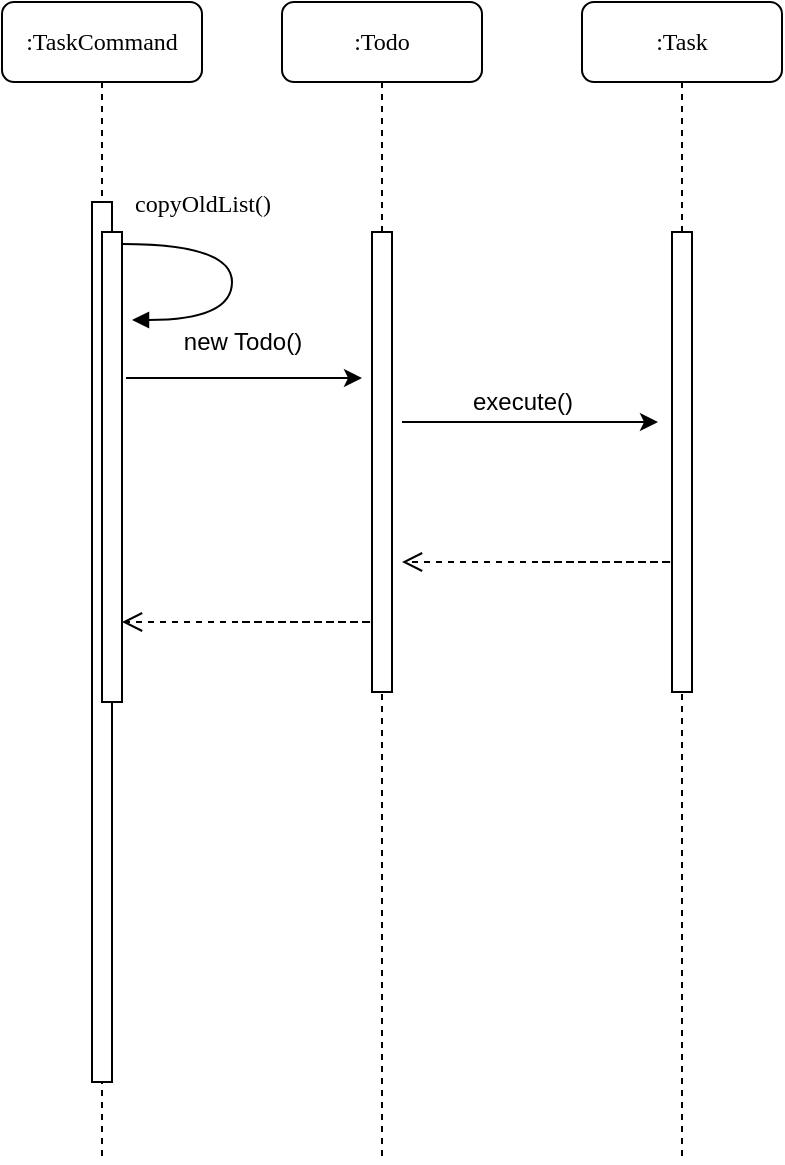 <mxfile version="12.2.3" type="device" pages="1"><diagram name="Page-1" id="13e1069c-82ec-6db2-03f1-153e76fe0fe0"><mxGraphModel dx="1278" dy="530" grid="1" gridSize="10" guides="1" tooltips="1" connect="1" arrows="1" fold="1" page="1" pageScale="1" pageWidth="1100" pageHeight="850" background="#ffffff" math="0" shadow="0"><root><mxCell id="0"/><mxCell id="1" parent="0"/><mxCell id="7baba1c4bc27f4b0-2" value=":Todo" style="shape=umlLifeline;perimeter=lifelinePerimeter;whiteSpace=wrap;html=1;container=1;collapsible=0;recursiveResize=0;outlineConnect=0;rounded=1;shadow=0;comic=0;labelBackgroundColor=none;strokeColor=#000000;strokeWidth=1;fillColor=#FFFFFF;fontFamily=Verdana;fontSize=12;fontColor=#000000;align=center;" parent="1" vertex="1"><mxGeometry x="240" y="80" width="100" height="580" as="geometry"/></mxCell><mxCell id="7baba1c4bc27f4b0-10" value="" style="html=1;points=[];perimeter=orthogonalPerimeter;rounded=0;shadow=0;comic=0;labelBackgroundColor=none;strokeColor=#000000;strokeWidth=1;fillColor=#FFFFFF;fontFamily=Verdana;fontSize=12;fontColor=#000000;align=center;" parent="7baba1c4bc27f4b0-2" vertex="1"><mxGeometry x="45" y="115" width="10" height="230" as="geometry"/></mxCell><mxCell id="7baba1c4bc27f4b0-8" value=":TaskCommand" style="shape=umlLifeline;perimeter=lifelinePerimeter;whiteSpace=wrap;html=1;container=1;collapsible=0;recursiveResize=0;outlineConnect=0;rounded=1;shadow=0;comic=0;labelBackgroundColor=none;strokeColor=#000000;strokeWidth=1;fillColor=#FFFFFF;fontFamily=Verdana;fontSize=12;fontColor=#000000;align=center;" parent="1" vertex="1"><mxGeometry x="100" y="80" width="100" height="580" as="geometry"/></mxCell><mxCell id="7baba1c4bc27f4b0-9" value="" style="html=1;points=[];perimeter=orthogonalPerimeter;rounded=0;shadow=0;comic=0;labelBackgroundColor=none;strokeColor=#000000;strokeWidth=1;fillColor=#FFFFFF;fontFamily=Verdana;fontSize=12;fontColor=#000000;align=center;" parent="7baba1c4bc27f4b0-8" vertex="1"><mxGeometry x="45" y="100" width="10" height="440" as="geometry"/></mxCell><mxCell id="Jl0RgQNznEiCWbZkc_Bi-2" value="" style="html=1;points=[];perimeter=orthogonalPerimeter;rounded=0;shadow=0;comic=0;labelBackgroundColor=none;strokeColor=#000000;strokeWidth=1;fillColor=#FFFFFF;fontFamily=Verdana;fontSize=12;fontColor=#000000;align=center;" parent="7baba1c4bc27f4b0-8" vertex="1"><mxGeometry x="50" y="115" width="10" height="235" as="geometry"/></mxCell><mxCell id="Jl0RgQNznEiCWbZkc_Bi-5" value="" style="endArrow=classic;html=1;" parent="7baba1c4bc27f4b0-8" edge="1"><mxGeometry width="50" height="50" relative="1" as="geometry"><mxPoint x="62" y="188" as="sourcePoint"/><mxPoint x="180" y="188" as="targetPoint"/></mxGeometry></mxCell><mxCell id="Jl0RgQNznEiCWbZkc_Bi-9" value="new Todo()" style="text;html=1;resizable=0;points=[];align=center;verticalAlign=middle;labelBackgroundColor=#ffffff;" parent="Jl0RgQNznEiCWbZkc_Bi-5" vertex="1" connectable="0"><mxGeometry x="-0.186" y="1" relative="1" as="geometry"><mxPoint x="10" y="-17" as="offset"/></mxGeometry></mxCell><mxCell id="7baba1c4bc27f4b0-30" value="" style="html=1;verticalAlign=bottom;endArrow=open;dashed=1;endSize=8;labelBackgroundColor=none;fontFamily=Verdana;fontSize=12;edgeStyle=elbowEdgeStyle;elbow=vertical;" parent="1" edge="1"><mxGeometry x="-0.8" y="10" relative="1" as="geometry"><mxPoint x="160" y="390" as="targetPoint"/><Array as="points"><mxPoint x="290" y="390"/><mxPoint x="370" y="530"/><mxPoint x="580" y="600"/></Array><mxPoint x="220" y="390" as="sourcePoint"/><mxPoint as="offset"/></mxGeometry></mxCell><mxCell id="Jl0RgQNznEiCWbZkc_Bi-4" value="copyOldList()" style="html=1;verticalAlign=bottom;endArrow=block;labelBackgroundColor=none;fontFamily=Verdana;fontSize=12;elbow=vertical;edgeStyle=orthogonalEdgeStyle;curved=1;entryX=1;entryY=0.286;entryPerimeter=0;exitX=1.038;exitY=0.345;exitPerimeter=0;" parent="1" edge="1"><mxGeometry x="-0.441" y="11" relative="1" as="geometry"><mxPoint x="160" y="201" as="sourcePoint"/><mxPoint x="165" y="239" as="targetPoint"/><Array as="points"><mxPoint x="215" y="201"/><mxPoint x="215" y="239"/></Array><mxPoint as="offset"/></mxGeometry></mxCell><mxCell id="Jl0RgQNznEiCWbZkc_Bi-6" value="" style="endArrow=classic;html=1;" parent="1" edge="1"><mxGeometry width="50" height="50" relative="1" as="geometry"><mxPoint x="300" y="290" as="sourcePoint"/><mxPoint x="428" y="290" as="targetPoint"/></mxGeometry></mxCell><mxCell id="Jl0RgQNznEiCWbZkc_Bi-8" value="execute()" style="text;html=1;resizable=0;points=[];align=center;verticalAlign=middle;labelBackgroundColor=#ffffff;" parent="Jl0RgQNznEiCWbZkc_Bi-6" vertex="1" connectable="0"><mxGeometry x="-0.312" y="1" relative="1" as="geometry"><mxPoint x="16" y="-9" as="offset"/></mxGeometry></mxCell><mxCell id="Jl0RgQNznEiCWbZkc_Bi-10" value=":Task" style="shape=umlLifeline;perimeter=lifelinePerimeter;whiteSpace=wrap;html=1;container=1;collapsible=0;recursiveResize=0;outlineConnect=0;rounded=1;shadow=0;comic=0;labelBackgroundColor=none;strokeColor=#000000;strokeWidth=1;fillColor=#FFFFFF;fontFamily=Verdana;fontSize=12;fontColor=#000000;align=center;" parent="1" vertex="1"><mxGeometry x="390" y="80" width="100" height="580" as="geometry"/></mxCell><mxCell id="Jl0RgQNznEiCWbZkc_Bi-11" value="" style="html=1;points=[];perimeter=orthogonalPerimeter;rounded=0;shadow=0;comic=0;labelBackgroundColor=none;strokeColor=#000000;strokeWidth=1;fillColor=#FFFFFF;fontFamily=Verdana;fontSize=12;fontColor=#000000;align=center;" parent="Jl0RgQNznEiCWbZkc_Bi-10" vertex="1"><mxGeometry x="45" y="115" width="10" height="230" as="geometry"/></mxCell><mxCell id="Jl0RgQNznEiCWbZkc_Bi-13" value="" style="html=1;verticalAlign=bottom;endArrow=open;dashed=1;endSize=8;labelBackgroundColor=none;fontFamily=Verdana;fontSize=12;edgeStyle=elbowEdgeStyle;elbow=vertical;" parent="1" edge="1"><mxGeometry x="-0.8" y="10" relative="1" as="geometry"><mxPoint x="300" y="360" as="targetPoint"/><Array as="points"><mxPoint x="440" y="360"/><mxPoint x="520" y="500"/><mxPoint x="730" y="570"/></Array><mxPoint x="370" y="360" as="sourcePoint"/><mxPoint as="offset"/></mxGeometry></mxCell></root></mxGraphModel></diagram></mxfile>